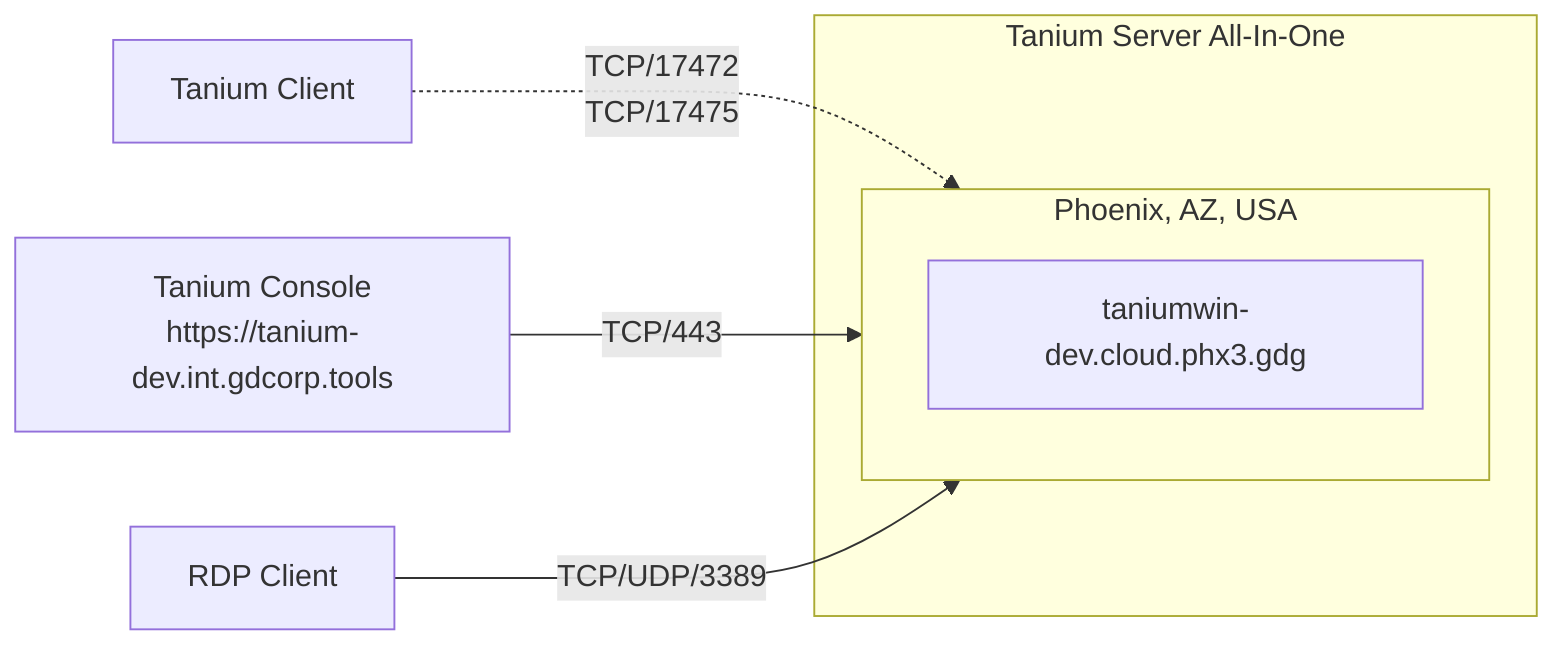 flowchart LR
    %% Define nodes and subgraphs
    subgraph TS["Tanium Server All-In-One"]
        subgraph TS_P3["Phoenix, AZ, USA"]
            TS_P3_1["taniumwin-dev.cloud.phx3.gdg"]
        end
    end
    
    %% Define nodes not part of a subgraph
    %%Title("Tanium Development Environment")
    TaniumClient["Tanium Client"]
    TaniumConsole["Tanium Console<br/>https://tanium-dev.int.gdcorp.tools"]
    RDPClient["RDP Client"]

    %% Define relationships
    TaniumClient -.->|"TCP/17472<br/>TCP/17475"| TS_P3
    TaniumConsole -->|"TCP/443"| TS_P3
    RDPClient -->|"TCP/UDP/3389"| TS_P3

    %% Add hyperlinks
    click TaniumConsole "https://tanium-dev.int.gdcorp.tools" "Tanium Console (VPN Required)"

    %% Define styles
    classDef StyleGoDaddyProd fill:#E22726,color:#000000,stroke:#FFFFFF,stroke-width:1px;
    classDef StyleGoDaddyProdEMEA fill:#FED317,color:#2F1C4C,stroke:#FADCD9,stroke-width:1px;
    classDef StyleGoDaddyDev fill:#00782E,color:#D8EFEF,stroke:#FFEEA9,stroke-width:1px;
    
    %% Assign styles
    class Title StyleGoDaddyDev;